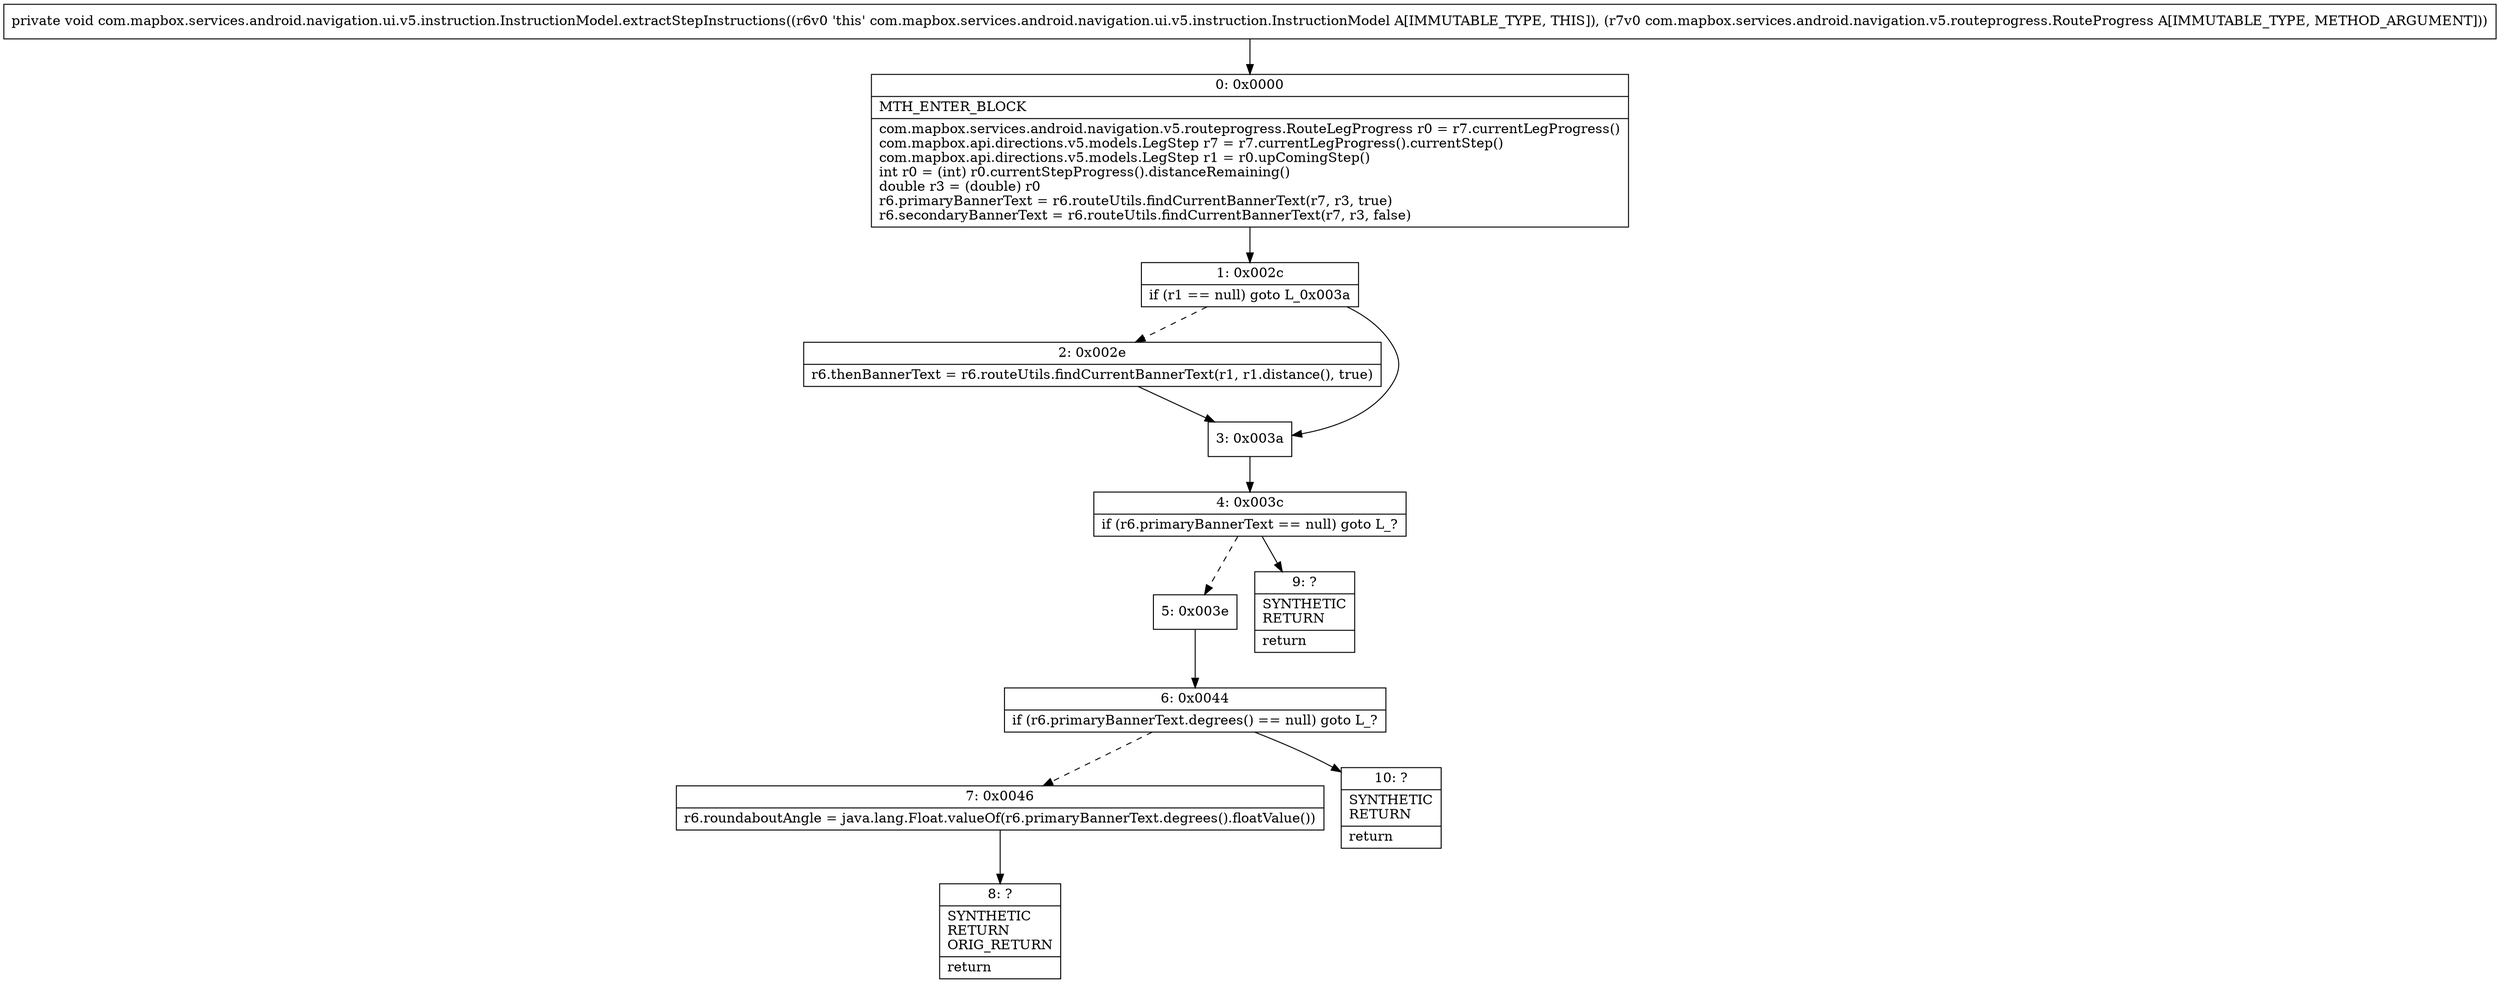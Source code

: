 digraph "CFG forcom.mapbox.services.android.navigation.ui.v5.instruction.InstructionModel.extractStepInstructions(Lcom\/mapbox\/services\/android\/navigation\/v5\/routeprogress\/RouteProgress;)V" {
Node_0 [shape=record,label="{0\:\ 0x0000|MTH_ENTER_BLOCK\l|com.mapbox.services.android.navigation.v5.routeprogress.RouteLegProgress r0 = r7.currentLegProgress()\lcom.mapbox.api.directions.v5.models.LegStep r7 = r7.currentLegProgress().currentStep()\lcom.mapbox.api.directions.v5.models.LegStep r1 = r0.upComingStep()\lint r0 = (int) r0.currentStepProgress().distanceRemaining()\ldouble r3 = (double) r0\lr6.primaryBannerText = r6.routeUtils.findCurrentBannerText(r7, r3, true)\lr6.secondaryBannerText = r6.routeUtils.findCurrentBannerText(r7, r3, false)\l}"];
Node_1 [shape=record,label="{1\:\ 0x002c|if (r1 == null) goto L_0x003a\l}"];
Node_2 [shape=record,label="{2\:\ 0x002e|r6.thenBannerText = r6.routeUtils.findCurrentBannerText(r1, r1.distance(), true)\l}"];
Node_3 [shape=record,label="{3\:\ 0x003a}"];
Node_4 [shape=record,label="{4\:\ 0x003c|if (r6.primaryBannerText == null) goto L_?\l}"];
Node_5 [shape=record,label="{5\:\ 0x003e}"];
Node_6 [shape=record,label="{6\:\ 0x0044|if (r6.primaryBannerText.degrees() == null) goto L_?\l}"];
Node_7 [shape=record,label="{7\:\ 0x0046|r6.roundaboutAngle = java.lang.Float.valueOf(r6.primaryBannerText.degrees().floatValue())\l}"];
Node_8 [shape=record,label="{8\:\ ?|SYNTHETIC\lRETURN\lORIG_RETURN\l|return\l}"];
Node_9 [shape=record,label="{9\:\ ?|SYNTHETIC\lRETURN\l|return\l}"];
Node_10 [shape=record,label="{10\:\ ?|SYNTHETIC\lRETURN\l|return\l}"];
MethodNode[shape=record,label="{private void com.mapbox.services.android.navigation.ui.v5.instruction.InstructionModel.extractStepInstructions((r6v0 'this' com.mapbox.services.android.navigation.ui.v5.instruction.InstructionModel A[IMMUTABLE_TYPE, THIS]), (r7v0 com.mapbox.services.android.navigation.v5.routeprogress.RouteProgress A[IMMUTABLE_TYPE, METHOD_ARGUMENT])) }"];
MethodNode -> Node_0;
Node_0 -> Node_1;
Node_1 -> Node_2[style=dashed];
Node_1 -> Node_3;
Node_2 -> Node_3;
Node_3 -> Node_4;
Node_4 -> Node_5[style=dashed];
Node_4 -> Node_9;
Node_5 -> Node_6;
Node_6 -> Node_7[style=dashed];
Node_6 -> Node_10;
Node_7 -> Node_8;
}

